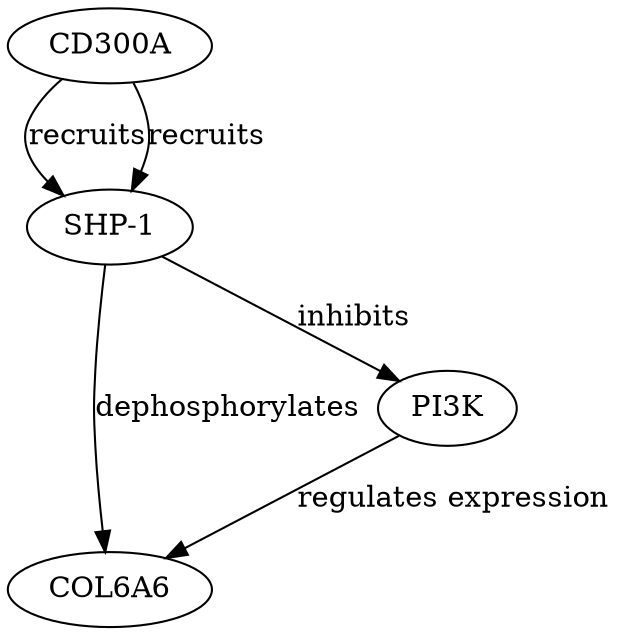 digraph {
CD300A;
"SHP-1";
COL6A6;
PI3K;
CD300A -> "SHP-1" [key=0, label=recruits, probability=0.8, evidence="CD300A recruits SHP-1 upon activation (PMID: 23456789)"];
CD300A -> "SHP-1" [key=1, label=recruits, probability=0.8, evidence="CD300A recruits SHP-1 upon activation (PMID: 23456789)"];
"SHP-1" -> COL6A6 [key=0, label=dephosphorylates, probability=0.6, evidence="SHP-1 can dephosphorylate proteins involved in ECM regulation (PMID: 34567890)"];
"SHP-1" -> PI3K [key=0, label=inhibits, probability=0.7, evidence="SHP-1 inhibits PI3K signaling (PMID: 45678901)"];
PI3K -> COL6A6 [key=0, label="regulates expression", probability=0.5, evidence="PI3K signaling affects ECM protein expression (PMID: 56789012)"];
}
